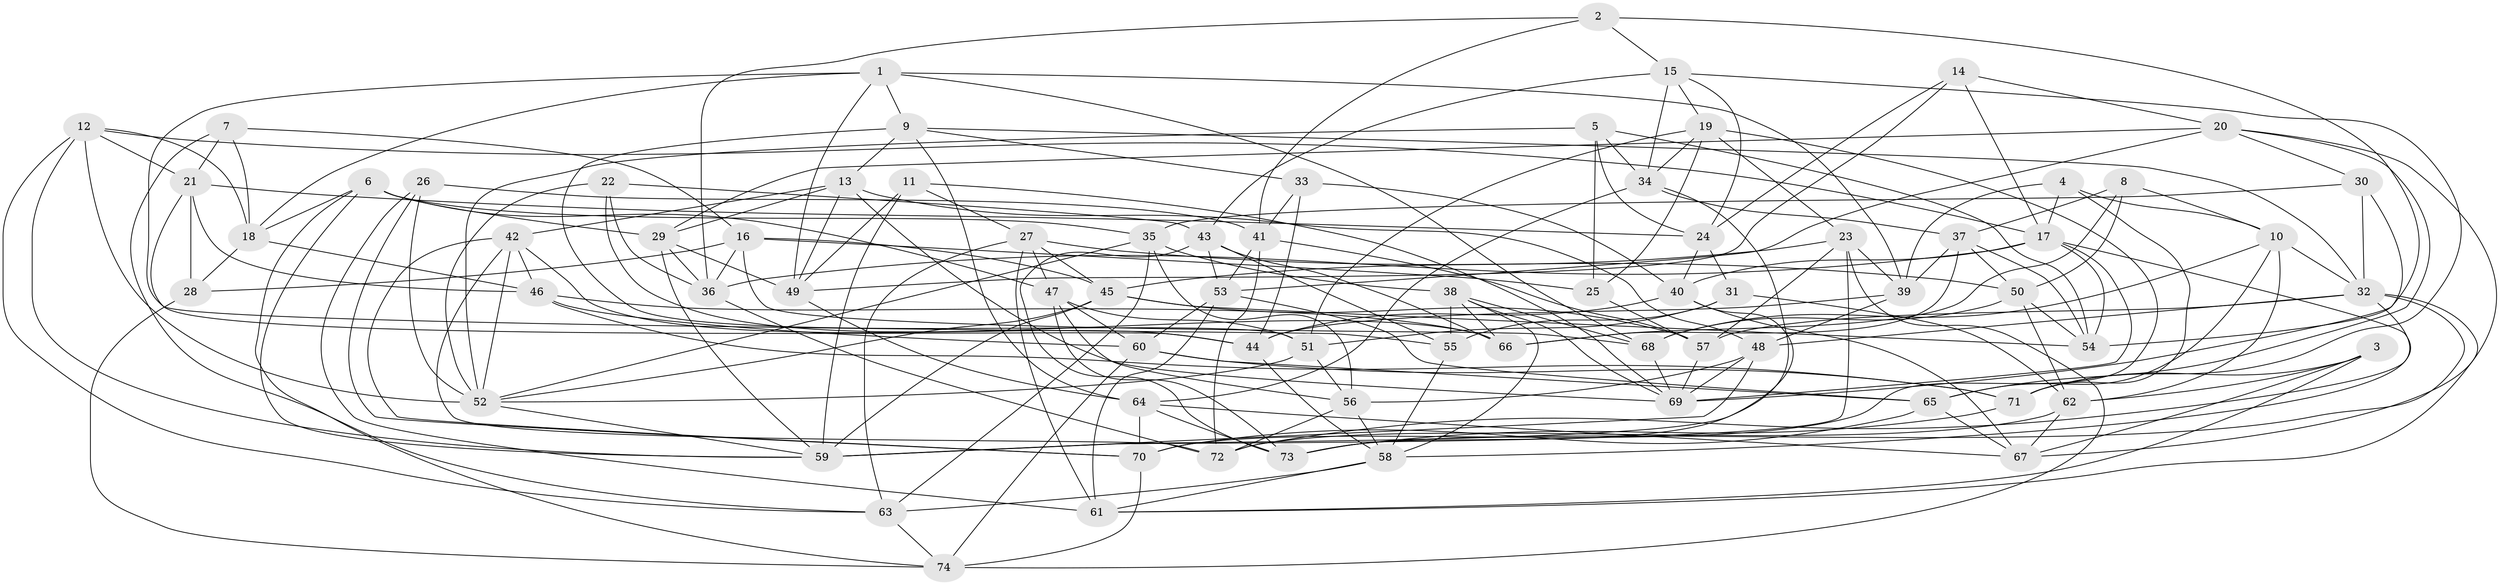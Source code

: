 // original degree distribution, {4: 1.0}
// Generated by graph-tools (version 1.1) at 2025/50/03/09/25 03:50:51]
// undirected, 74 vertices, 214 edges
graph export_dot {
graph [start="1"]
  node [color=gray90,style=filled];
  1;
  2;
  3;
  4;
  5;
  6;
  7;
  8;
  9;
  10;
  11;
  12;
  13;
  14;
  15;
  16;
  17;
  18;
  19;
  20;
  21;
  22;
  23;
  24;
  25;
  26;
  27;
  28;
  29;
  30;
  31;
  32;
  33;
  34;
  35;
  36;
  37;
  38;
  39;
  40;
  41;
  42;
  43;
  44;
  45;
  46;
  47;
  48;
  49;
  50;
  51;
  52;
  53;
  54;
  55;
  56;
  57;
  58;
  59;
  60;
  61;
  62;
  63;
  64;
  65;
  66;
  67;
  68;
  69;
  70;
  71;
  72;
  73;
  74;
  1 -- 9 [weight=1.0];
  1 -- 18 [weight=1.0];
  1 -- 39 [weight=1.0];
  1 -- 49 [weight=1.0];
  1 -- 55 [weight=1.0];
  1 -- 68 [weight=1.0];
  2 -- 15 [weight=1.0];
  2 -- 36 [weight=1.0];
  2 -- 41 [weight=1.0];
  2 -- 54 [weight=1.0];
  3 -- 61 [weight=1.0];
  3 -- 62 [weight=1.0];
  3 -- 67 [weight=1.0];
  3 -- 71 [weight=1.0];
  4 -- 10 [weight=1.0];
  4 -- 17 [weight=1.0];
  4 -- 39 [weight=1.0];
  4 -- 71 [weight=1.0];
  5 -- 24 [weight=1.0];
  5 -- 25 [weight=1.0];
  5 -- 34 [weight=1.0];
  5 -- 52 [weight=2.0];
  5 -- 54 [weight=1.0];
  6 -- 18 [weight=1.0];
  6 -- 29 [weight=1.0];
  6 -- 35 [weight=1.0];
  6 -- 47 [weight=1.0];
  6 -- 59 [weight=1.0];
  6 -- 74 [weight=1.0];
  7 -- 16 [weight=1.0];
  7 -- 18 [weight=1.0];
  7 -- 21 [weight=1.0];
  7 -- 63 [weight=1.0];
  8 -- 10 [weight=1.0];
  8 -- 37 [weight=1.0];
  8 -- 50 [weight=1.0];
  8 -- 66 [weight=1.0];
  9 -- 13 [weight=1.0];
  9 -- 32 [weight=1.0];
  9 -- 33 [weight=1.0];
  9 -- 51 [weight=1.0];
  9 -- 64 [weight=1.0];
  10 -- 32 [weight=1.0];
  10 -- 62 [weight=1.0];
  10 -- 65 [weight=1.0];
  10 -- 68 [weight=1.0];
  11 -- 27 [weight=1.0];
  11 -- 49 [weight=1.0];
  11 -- 59 [weight=1.0];
  11 -- 69 [weight=1.0];
  12 -- 17 [weight=1.0];
  12 -- 18 [weight=1.0];
  12 -- 21 [weight=1.0];
  12 -- 52 [weight=1.0];
  12 -- 59 [weight=1.0];
  12 -- 63 [weight=1.0];
  13 -- 29 [weight=1.0];
  13 -- 42 [weight=1.0];
  13 -- 48 [weight=1.0];
  13 -- 49 [weight=1.0];
  13 -- 69 [weight=1.0];
  14 -- 17 [weight=1.0];
  14 -- 20 [weight=1.0];
  14 -- 24 [weight=1.0];
  14 -- 49 [weight=1.0];
  15 -- 19 [weight=1.0];
  15 -- 24 [weight=1.0];
  15 -- 34 [weight=1.0];
  15 -- 43 [weight=1.0];
  15 -- 71 [weight=1.0];
  16 -- 25 [weight=1.0];
  16 -- 28 [weight=1.0];
  16 -- 36 [weight=1.0];
  16 -- 45 [weight=1.0];
  16 -- 68 [weight=1.0];
  17 -- 36 [weight=1.0];
  17 -- 40 [weight=1.0];
  17 -- 54 [weight=1.0];
  17 -- 58 [weight=1.0];
  17 -- 69 [weight=1.0];
  18 -- 28 [weight=1.0];
  18 -- 46 [weight=1.0];
  19 -- 23 [weight=1.0];
  19 -- 25 [weight=1.0];
  19 -- 34 [weight=1.0];
  19 -- 51 [weight=1.0];
  19 -- 70 [weight=1.0];
  20 -- 29 [weight=1.0];
  20 -- 30 [weight=1.0];
  20 -- 53 [weight=1.0];
  20 -- 65 [weight=1.0];
  20 -- 67 [weight=1.0];
  21 -- 24 [weight=1.0];
  21 -- 28 [weight=1.0];
  21 -- 44 [weight=1.0];
  21 -- 46 [weight=1.0];
  22 -- 36 [weight=1.0];
  22 -- 43 [weight=1.0];
  22 -- 52 [weight=1.0];
  22 -- 66 [weight=1.0];
  23 -- 39 [weight=1.0];
  23 -- 45 [weight=1.0];
  23 -- 57 [weight=1.0];
  23 -- 59 [weight=1.0];
  23 -- 74 [weight=1.0];
  24 -- 31 [weight=1.0];
  24 -- 40 [weight=1.0];
  25 -- 57 [weight=1.0];
  26 -- 41 [weight=1.0];
  26 -- 52 [weight=1.0];
  26 -- 61 [weight=1.0];
  26 -- 70 [weight=1.0];
  27 -- 45 [weight=1.0];
  27 -- 47 [weight=1.0];
  27 -- 50 [weight=1.0];
  27 -- 61 [weight=1.0];
  27 -- 63 [weight=1.0];
  28 -- 74 [weight=1.0];
  29 -- 36 [weight=1.0];
  29 -- 49 [weight=1.0];
  29 -- 59 [weight=1.0];
  30 -- 32 [weight=1.0];
  30 -- 35 [weight=1.0];
  30 -- 69 [weight=1.0];
  31 -- 51 [weight=1.0];
  31 -- 55 [weight=1.0];
  31 -- 62 [weight=1.0];
  32 -- 48 [weight=1.0];
  32 -- 57 [weight=1.0];
  32 -- 61 [weight=1.0];
  32 -- 72 [weight=1.0];
  32 -- 73 [weight=1.0];
  33 -- 40 [weight=1.0];
  33 -- 41 [weight=1.0];
  33 -- 44 [weight=1.0];
  34 -- 37 [weight=1.0];
  34 -- 59 [weight=1.0];
  34 -- 64 [weight=1.0];
  35 -- 38 [weight=1.0];
  35 -- 52 [weight=1.0];
  35 -- 56 [weight=1.0];
  35 -- 63 [weight=1.0];
  36 -- 72 [weight=1.0];
  37 -- 39 [weight=1.0];
  37 -- 50 [weight=1.0];
  37 -- 54 [weight=1.0];
  37 -- 66 [weight=1.0];
  38 -- 55 [weight=1.0];
  38 -- 58 [weight=1.0];
  38 -- 66 [weight=1.0];
  38 -- 68 [weight=1.0];
  38 -- 69 [weight=1.0];
  39 -- 44 [weight=1.0];
  39 -- 48 [weight=1.0];
  40 -- 44 [weight=1.0];
  40 -- 67 [weight=1.0];
  40 -- 73 [weight=1.0];
  41 -- 53 [weight=1.0];
  41 -- 57 [weight=1.0];
  41 -- 72 [weight=1.0];
  42 -- 44 [weight=1.0];
  42 -- 46 [weight=1.0];
  42 -- 52 [weight=1.0];
  42 -- 70 [weight=1.0];
  42 -- 72 [weight=1.0];
  43 -- 53 [weight=1.0];
  43 -- 55 [weight=1.0];
  43 -- 66 [weight=1.0];
  43 -- 73 [weight=1.0];
  44 -- 58 [weight=1.0];
  45 -- 52 [weight=1.0];
  45 -- 54 [weight=1.0];
  45 -- 57 [weight=1.0];
  45 -- 59 [weight=2.0];
  46 -- 60 [weight=1.0];
  46 -- 66 [weight=1.0];
  46 -- 71 [weight=1.0];
  47 -- 51 [weight=1.0];
  47 -- 56 [weight=1.0];
  47 -- 60 [weight=1.0];
  47 -- 73 [weight=1.0];
  48 -- 56 [weight=1.0];
  48 -- 59 [weight=1.0];
  48 -- 69 [weight=1.0];
  49 -- 64 [weight=1.0];
  50 -- 54 [weight=1.0];
  50 -- 62 [weight=1.0];
  50 -- 68 [weight=1.0];
  51 -- 52 [weight=1.0];
  51 -- 56 [weight=1.0];
  52 -- 59 [weight=1.0];
  53 -- 60 [weight=1.0];
  53 -- 61 [weight=1.0];
  53 -- 65 [weight=1.0];
  55 -- 58 [weight=2.0];
  56 -- 58 [weight=1.0];
  56 -- 72 [weight=1.0];
  57 -- 69 [weight=1.0];
  58 -- 61 [weight=1.0];
  58 -- 63 [weight=1.0];
  60 -- 65 [weight=1.0];
  60 -- 71 [weight=1.0];
  60 -- 74 [weight=1.0];
  62 -- 67 [weight=1.0];
  62 -- 72 [weight=1.0];
  63 -- 74 [weight=1.0];
  64 -- 67 [weight=1.0];
  64 -- 70 [weight=1.0];
  64 -- 73 [weight=1.0];
  65 -- 67 [weight=1.0];
  65 -- 70 [weight=1.0];
  68 -- 69 [weight=1.0];
  70 -- 74 [weight=1.0];
  71 -- 73 [weight=1.0];
}
